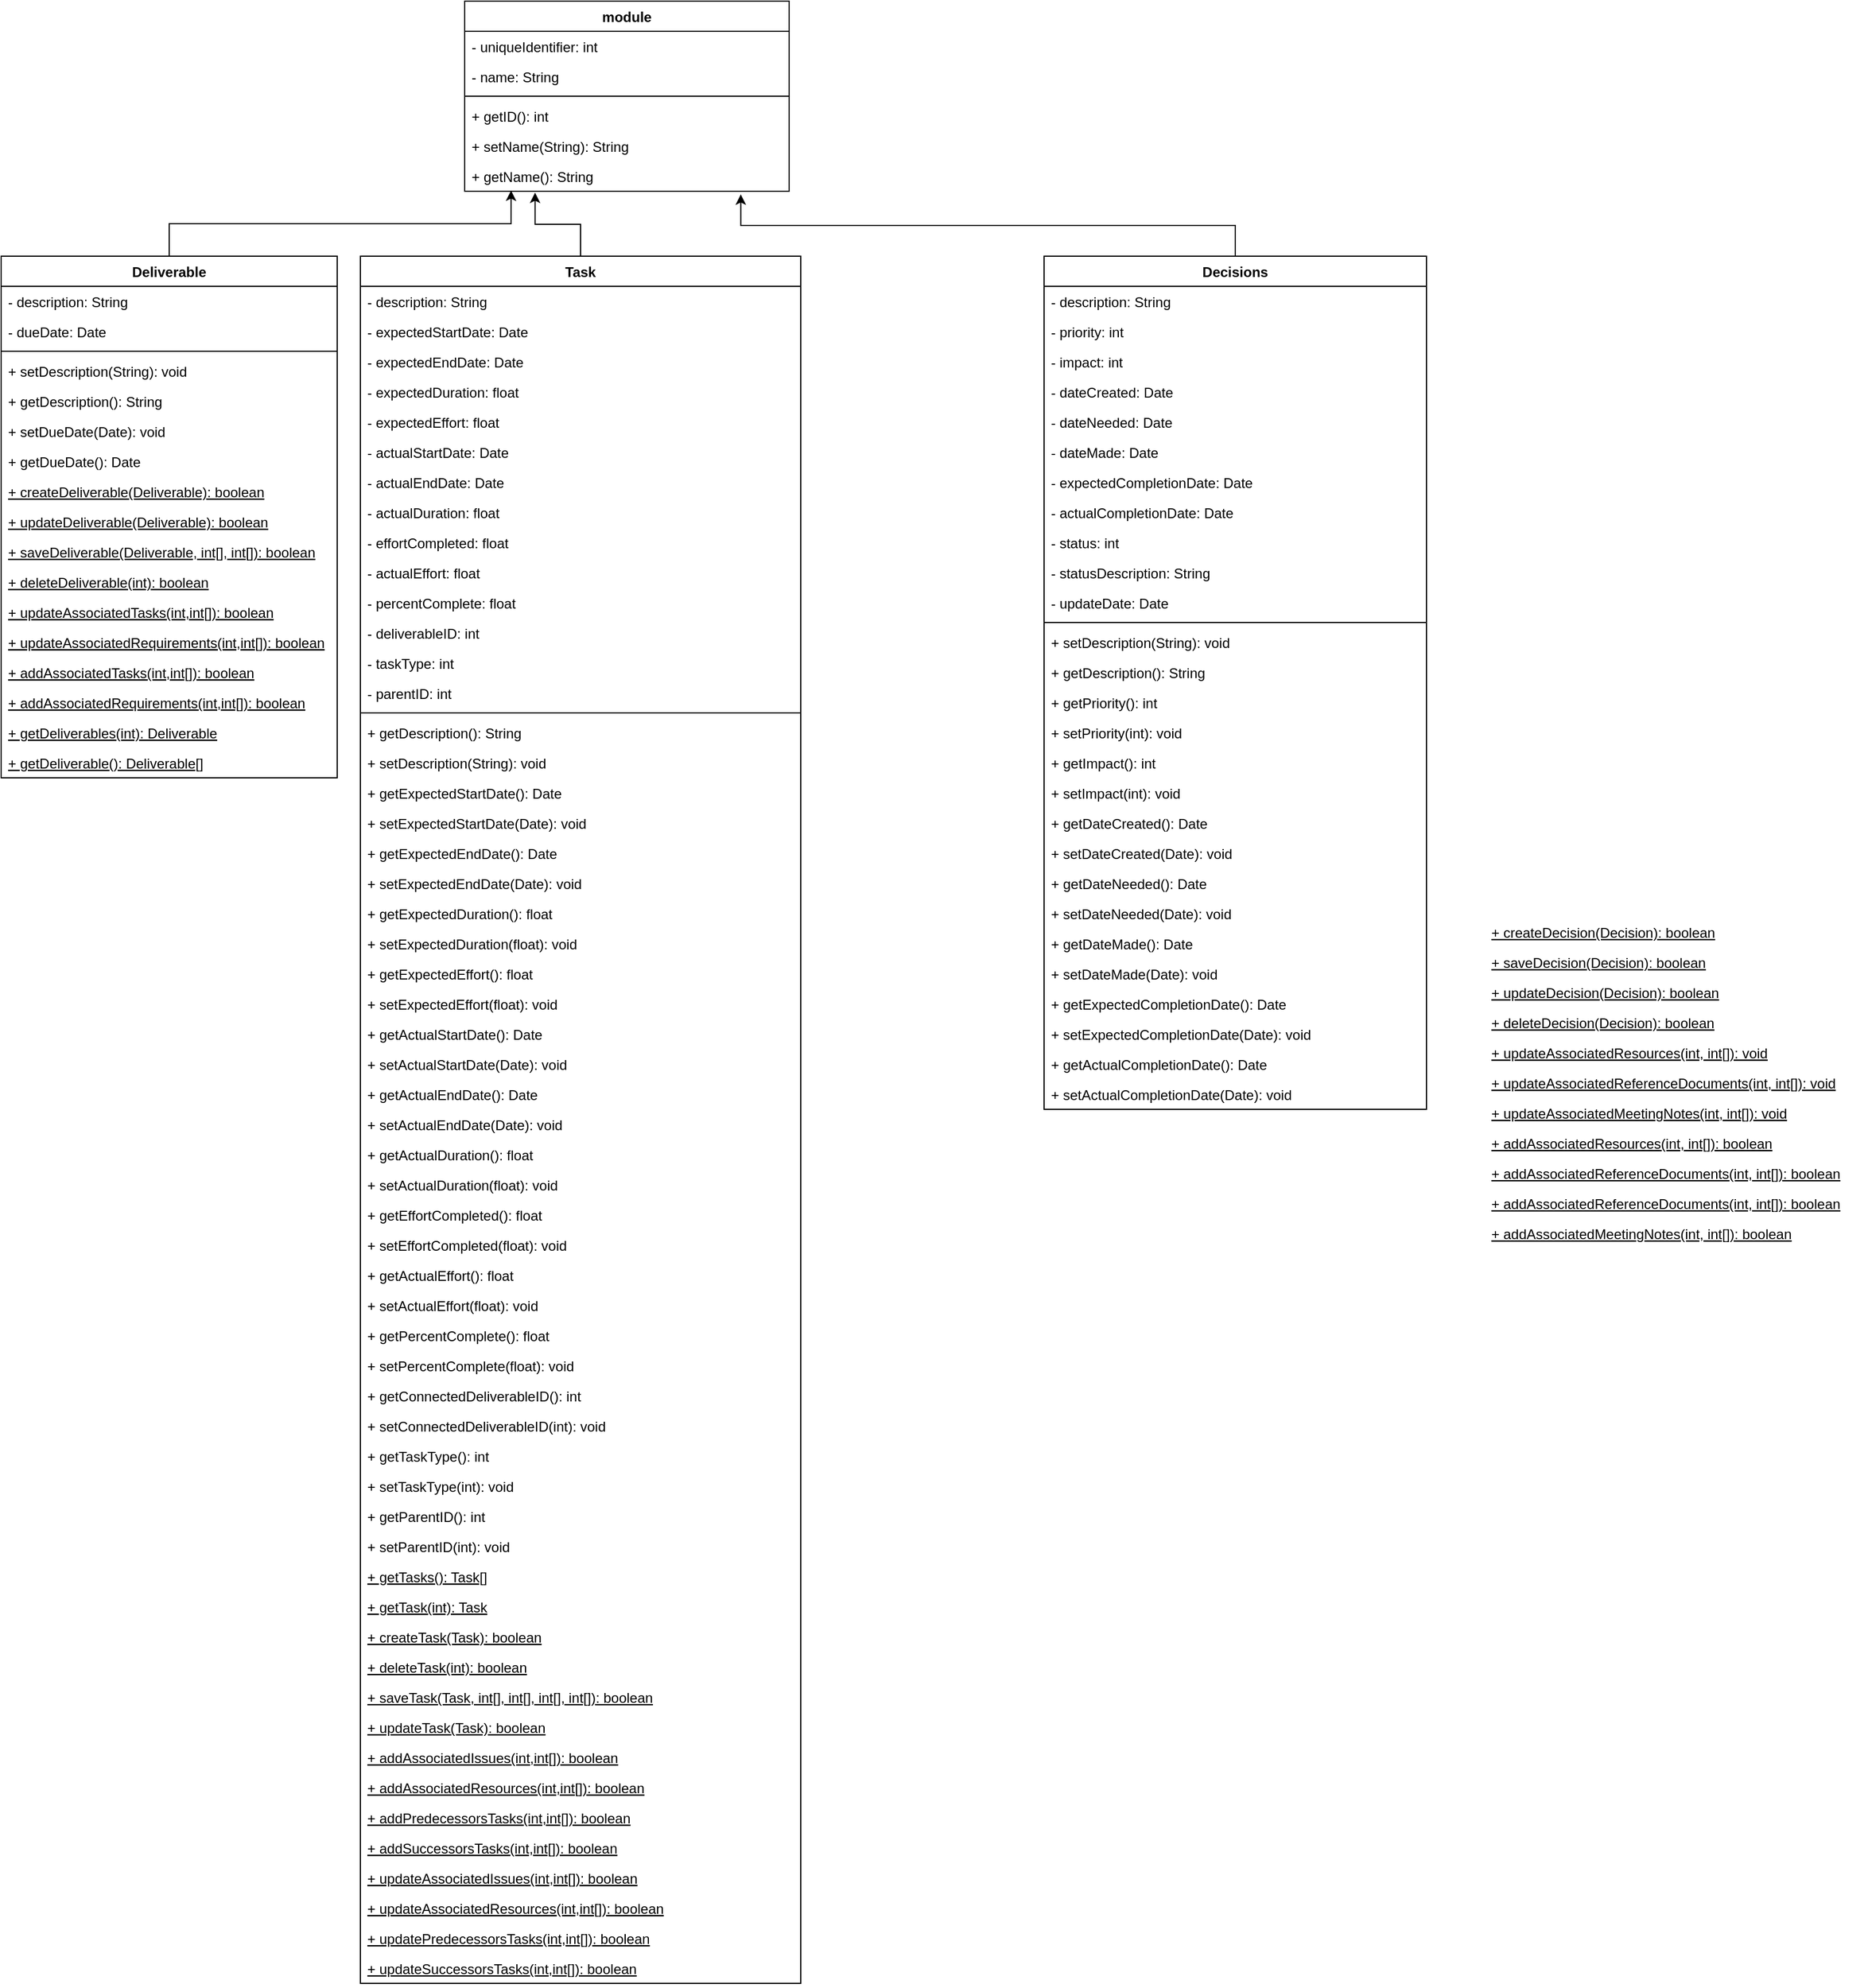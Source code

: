 <mxfile version="13.0.5" type="github">
  <diagram id="h3Ek2yhjag-Ijy3UuA3x" name="Page-1">
    <mxGraphModel dx="1185" dy="635" grid="1" gridSize="10" guides="1" tooltips="1" connect="1" arrows="1" fold="1" page="1" pageScale="1" pageWidth="10000" pageHeight="10000" math="0" shadow="0">
      <root>
        <mxCell id="0" />
        <mxCell id="1" parent="0" />
        <mxCell id="AJkytsJuZ1-eA44GaWmQ-24" value="module" style="swimlane;fontStyle=1;align=center;verticalAlign=top;childLayout=stackLayout;horizontal=1;startSize=26;horizontalStack=0;resizeParent=1;resizeParentMax=0;resizeLast=0;collapsible=1;marginBottom=0;" parent="1" vertex="1">
          <mxGeometry x="490" y="40" width="280" height="164" as="geometry" />
        </mxCell>
        <mxCell id="AJkytsJuZ1-eA44GaWmQ-25" value="- uniqueIdentifier: int" style="text;strokeColor=none;fillColor=none;align=left;verticalAlign=top;spacingLeft=4;spacingRight=4;overflow=hidden;rotatable=0;points=[[0,0.5],[1,0.5]];portConstraint=eastwest;" parent="AJkytsJuZ1-eA44GaWmQ-24" vertex="1">
          <mxGeometry y="26" width="280" height="26" as="geometry" />
        </mxCell>
        <mxCell id="AJkytsJuZ1-eA44GaWmQ-26" value="- name: String" style="text;strokeColor=none;fillColor=none;align=left;verticalAlign=top;spacingLeft=4;spacingRight=4;overflow=hidden;rotatable=0;points=[[0,0.5],[1,0.5]];portConstraint=eastwest;" parent="AJkytsJuZ1-eA44GaWmQ-24" vertex="1">
          <mxGeometry y="52" width="280" height="26" as="geometry" />
        </mxCell>
        <mxCell id="AJkytsJuZ1-eA44GaWmQ-29" value="" style="line;strokeWidth=1;fillColor=none;align=left;verticalAlign=middle;spacingTop=-1;spacingLeft=3;spacingRight=3;rotatable=0;labelPosition=right;points=[];portConstraint=eastwest;" parent="AJkytsJuZ1-eA44GaWmQ-24" vertex="1">
          <mxGeometry y="78" width="280" height="8" as="geometry" />
        </mxCell>
        <mxCell id="AJkytsJuZ1-eA44GaWmQ-30" value="+ getID(): int" style="text;strokeColor=none;fillColor=none;align=left;verticalAlign=top;spacingLeft=4;spacingRight=4;overflow=hidden;rotatable=0;points=[[0,0.5],[1,0.5]];portConstraint=eastwest;" parent="AJkytsJuZ1-eA44GaWmQ-24" vertex="1">
          <mxGeometry y="86" width="280" height="26" as="geometry" />
        </mxCell>
        <mxCell id="AJkytsJuZ1-eA44GaWmQ-31" value="+ setName(String): String" style="text;strokeColor=none;fillColor=none;align=left;verticalAlign=top;spacingLeft=4;spacingRight=4;overflow=hidden;rotatable=0;points=[[0,0.5],[1,0.5]];portConstraint=eastwest;" parent="AJkytsJuZ1-eA44GaWmQ-24" vertex="1">
          <mxGeometry y="112" width="280" height="26" as="geometry" />
        </mxCell>
        <mxCell id="AJkytsJuZ1-eA44GaWmQ-32" value="+ getName(): String" style="text;strokeColor=none;fillColor=none;align=left;verticalAlign=top;spacingLeft=4;spacingRight=4;overflow=hidden;rotatable=0;points=[[0,0.5],[1,0.5]];portConstraint=eastwest;" parent="AJkytsJuZ1-eA44GaWmQ-24" vertex="1">
          <mxGeometry y="138" width="280" height="26" as="geometry" />
        </mxCell>
        <mxCell id="AJkytsJuZ1-eA44GaWmQ-47" style="edgeStyle=orthogonalEdgeStyle;rounded=0;orthogonalLoop=1;jettySize=auto;html=1;entryX=0.143;entryY=0.974;entryDx=0;entryDy=0;entryPerimeter=0;" parent="1" source="rIIZ6E1I2lcJWbTjNb9e-1" target="AJkytsJuZ1-eA44GaWmQ-32" edge="1">
          <mxGeometry relative="1" as="geometry" />
        </mxCell>
        <mxCell id="AJkytsJuZ1-eA44GaWmQ-132" style="rounded=0;orthogonalLoop=1;jettySize=auto;html=1;entryX=0.217;entryY=1.045;entryDx=0;entryDy=0;entryPerimeter=0;edgeStyle=elbowEdgeStyle;elbow=vertical;" parent="1" source="AJkytsJuZ1-eA44GaWmQ-66" target="AJkytsJuZ1-eA44GaWmQ-32" edge="1">
          <mxGeometry relative="1" as="geometry" />
        </mxCell>
        <mxCell id="rIIZ6E1I2lcJWbTjNb9e-1" value="Deliverable" style="swimlane;fontStyle=1;align=center;verticalAlign=top;childLayout=stackLayout;horizontal=1;startSize=26;horizontalStack=0;resizeParent=1;resizeParentMax=0;resizeLast=0;collapsible=1;marginBottom=0;" parent="1" vertex="1">
          <mxGeometry x="90" y="260" width="290" height="450" as="geometry" />
        </mxCell>
        <mxCell id="rIIZ6E1I2lcJWbTjNb9e-6" value="- description: String" style="text;strokeColor=none;fillColor=none;align=left;verticalAlign=top;spacingLeft=4;spacingRight=4;overflow=hidden;rotatable=0;points=[[0,0.5],[1,0.5]];portConstraint=eastwest;" parent="rIIZ6E1I2lcJWbTjNb9e-1" vertex="1">
          <mxGeometry y="26" width="290" height="26" as="geometry" />
        </mxCell>
        <mxCell id="rIIZ6E1I2lcJWbTjNb9e-7" value="- dueDate: Date" style="text;strokeColor=none;fillColor=none;align=left;verticalAlign=top;spacingLeft=4;spacingRight=4;overflow=hidden;rotatable=0;points=[[0,0.5],[1,0.5]];portConstraint=eastwest;" parent="rIIZ6E1I2lcJWbTjNb9e-1" vertex="1">
          <mxGeometry y="52" width="290" height="26" as="geometry" />
        </mxCell>
        <mxCell id="rIIZ6E1I2lcJWbTjNb9e-3" value="" style="line;strokeWidth=1;fillColor=none;align=left;verticalAlign=middle;spacingTop=-1;spacingLeft=3;spacingRight=3;rotatable=0;labelPosition=right;points=[];portConstraint=eastwest;" parent="rIIZ6E1I2lcJWbTjNb9e-1" vertex="1">
          <mxGeometry y="78" width="290" height="8" as="geometry" />
        </mxCell>
        <mxCell id="rIIZ6E1I2lcJWbTjNb9e-20" value="+ setDescription(String): void" style="text;strokeColor=none;fillColor=none;align=left;verticalAlign=top;spacingLeft=4;spacingRight=4;overflow=hidden;rotatable=0;points=[[0,0.5],[1,0.5]];portConstraint=eastwest;" parent="rIIZ6E1I2lcJWbTjNb9e-1" vertex="1">
          <mxGeometry y="86" width="290" height="26" as="geometry" />
        </mxCell>
        <mxCell id="rIIZ6E1I2lcJWbTjNb9e-13" value="+ getDescription(): String" style="text;strokeColor=none;fillColor=none;align=left;verticalAlign=top;spacingLeft=4;spacingRight=4;overflow=hidden;rotatable=0;points=[[0,0.5],[1,0.5]];portConstraint=eastwest;" parent="rIIZ6E1I2lcJWbTjNb9e-1" vertex="1">
          <mxGeometry y="112" width="290" height="26" as="geometry" />
        </mxCell>
        <mxCell id="rIIZ6E1I2lcJWbTjNb9e-21" value="+ setDueDate(Date): void" style="text;strokeColor=none;fillColor=none;align=left;verticalAlign=top;spacingLeft=4;spacingRight=4;overflow=hidden;rotatable=0;points=[[0,0.5],[1,0.5]];portConstraint=eastwest;" parent="rIIZ6E1I2lcJWbTjNb9e-1" vertex="1">
          <mxGeometry y="138" width="290" height="26" as="geometry" />
        </mxCell>
        <mxCell id="rIIZ6E1I2lcJWbTjNb9e-14" value="+ getDueDate(): Date" style="text;strokeColor=none;fillColor=none;align=left;verticalAlign=top;spacingLeft=4;spacingRight=4;overflow=hidden;rotatable=0;points=[[0,0.5],[1,0.5]];portConstraint=eastwest;" parent="rIIZ6E1I2lcJWbTjNb9e-1" vertex="1">
          <mxGeometry y="164" width="290" height="26" as="geometry" />
        </mxCell>
        <mxCell id="rIIZ6E1I2lcJWbTjNb9e-15" value="+ createDeliverable(Deliverable): boolean" style="text;strokeColor=none;fillColor=none;align=left;verticalAlign=top;spacingLeft=4;spacingRight=4;overflow=hidden;rotatable=0;points=[[0,0.5],[1,0.5]];portConstraint=eastwest;fontStyle=4" parent="rIIZ6E1I2lcJWbTjNb9e-1" vertex="1">
          <mxGeometry y="190" width="290" height="26" as="geometry" />
        </mxCell>
        <mxCell id="rIIZ6E1I2lcJWbTjNb9e-17" value="+ updateDeliverable(Deliverable): boolean" style="text;strokeColor=none;fillColor=none;align=left;verticalAlign=top;spacingLeft=4;spacingRight=4;overflow=hidden;rotatable=0;points=[[0,0.5],[1,0.5]];portConstraint=eastwest;fontStyle=4" parent="rIIZ6E1I2lcJWbTjNb9e-1" vertex="1">
          <mxGeometry y="216" width="290" height="26" as="geometry" />
        </mxCell>
        <mxCell id="rIIZ6E1I2lcJWbTjNb9e-22" value="+ saveDeliverable(Deliverable, int[], int[]): boolean" style="text;strokeColor=none;fillColor=none;align=left;verticalAlign=top;spacingLeft=4;spacingRight=4;overflow=hidden;rotatable=0;points=[[0,0.5],[1,0.5]];portConstraint=eastwest;fontStyle=4" parent="rIIZ6E1I2lcJWbTjNb9e-1" vertex="1">
          <mxGeometry y="242" width="290" height="26" as="geometry" />
        </mxCell>
        <mxCell id="rIIZ6E1I2lcJWbTjNb9e-24" value="+ deleteDeliverable(int): boolean" style="text;strokeColor=none;fillColor=none;align=left;verticalAlign=top;spacingLeft=4;spacingRight=4;overflow=hidden;rotatable=0;points=[[0,0.5],[1,0.5]];portConstraint=eastwest;fontStyle=4" parent="rIIZ6E1I2lcJWbTjNb9e-1" vertex="1">
          <mxGeometry y="268" width="290" height="26" as="geometry" />
        </mxCell>
        <mxCell id="AJkytsJuZ1-eA44GaWmQ-18" value="+ updateAssociatedTasks(int,int[]): boolean" style="text;strokeColor=none;fillColor=none;align=left;verticalAlign=top;spacingLeft=4;spacingRight=4;overflow=hidden;rotatable=0;points=[[0,0.5],[1,0.5]];portConstraint=eastwest;fontStyle=4" parent="rIIZ6E1I2lcJWbTjNb9e-1" vertex="1">
          <mxGeometry y="294" width="290" height="26" as="geometry" />
        </mxCell>
        <mxCell id="AJkytsJuZ1-eA44GaWmQ-19" value="+ updateAssociatedRequirements(int,int[]): boolean" style="text;strokeColor=none;fillColor=none;align=left;verticalAlign=top;spacingLeft=4;spacingRight=4;overflow=hidden;rotatable=0;points=[[0,0.5],[1,0.5]];portConstraint=eastwest;fontStyle=4" parent="rIIZ6E1I2lcJWbTjNb9e-1" vertex="1">
          <mxGeometry y="320" width="290" height="26" as="geometry" />
        </mxCell>
        <mxCell id="AJkytsJuZ1-eA44GaWmQ-20" value="+ addAssociatedTasks(int,int[]): boolean" style="text;strokeColor=none;fillColor=none;align=left;verticalAlign=top;spacingLeft=4;spacingRight=4;overflow=hidden;rotatable=0;points=[[0,0.5],[1,0.5]];portConstraint=eastwest;fontStyle=4" parent="rIIZ6E1I2lcJWbTjNb9e-1" vertex="1">
          <mxGeometry y="346" width="290" height="26" as="geometry" />
        </mxCell>
        <mxCell id="AJkytsJuZ1-eA44GaWmQ-21" value="+ addAssociatedRequirements(int,int[]): boolean" style="text;strokeColor=none;fillColor=none;align=left;verticalAlign=top;spacingLeft=4;spacingRight=4;overflow=hidden;rotatable=0;points=[[0,0.5],[1,0.5]];portConstraint=eastwest;fontStyle=4" parent="rIIZ6E1I2lcJWbTjNb9e-1" vertex="1">
          <mxGeometry y="372" width="290" height="26" as="geometry" />
        </mxCell>
        <mxCell id="AJkytsJuZ1-eA44GaWmQ-22" value="+ getDeliverables(int): Deliverable" style="text;strokeColor=none;fillColor=none;align=left;verticalAlign=top;spacingLeft=4;spacingRight=4;overflow=hidden;rotatable=0;points=[[0,0.5],[1,0.5]];portConstraint=eastwest;fontStyle=4" parent="rIIZ6E1I2lcJWbTjNb9e-1" vertex="1">
          <mxGeometry y="398" width="290" height="26" as="geometry" />
        </mxCell>
        <mxCell id="AJkytsJuZ1-eA44GaWmQ-23" value="+ getDeliverable(): Deliverable[]" style="text;strokeColor=none;fillColor=none;align=left;verticalAlign=top;spacingLeft=4;spacingRight=4;overflow=hidden;rotatable=0;points=[[0,0.5],[1,0.5]];portConstraint=eastwest;fontStyle=4" parent="rIIZ6E1I2lcJWbTjNb9e-1" vertex="1">
          <mxGeometry y="424" width="290" height="26" as="geometry" />
        </mxCell>
        <mxCell id="oW8NMeTdjoWrqpmzOP1x-64" style="edgeStyle=elbowEdgeStyle;rounded=0;orthogonalLoop=1;jettySize=auto;elbow=vertical;html=1;entryX=0.851;entryY=1.103;entryDx=0;entryDy=0;entryPerimeter=0;" edge="1" parent="1" source="oW8NMeTdjoWrqpmzOP1x-33" target="AJkytsJuZ1-eA44GaWmQ-32">
          <mxGeometry relative="1" as="geometry" />
        </mxCell>
        <mxCell id="oW8NMeTdjoWrqpmzOP1x-33" value="Decisions" style="swimlane;fontStyle=1;align=center;verticalAlign=top;childLayout=stackLayout;horizontal=1;startSize=26;horizontalStack=0;resizeParent=1;resizeParentMax=0;resizeLast=0;collapsible=1;marginBottom=0;" vertex="1" parent="1">
          <mxGeometry x="990" y="260" width="330" height="736" as="geometry">
            <mxRectangle x="990" y="260" width="90" height="26" as="alternateBounds" />
          </mxGeometry>
        </mxCell>
        <mxCell id="oW8NMeTdjoWrqpmzOP1x-34" value="- description: String" style="text;strokeColor=none;fillColor=none;align=left;verticalAlign=top;spacingLeft=4;spacingRight=4;overflow=hidden;rotatable=0;points=[[0,0.5],[1,0.5]];portConstraint=eastwest;" vertex="1" parent="oW8NMeTdjoWrqpmzOP1x-33">
          <mxGeometry y="26" width="330" height="26" as="geometry" />
        </mxCell>
        <mxCell id="oW8NMeTdjoWrqpmzOP1x-35" value="- priority: int " style="text;strokeColor=none;fillColor=none;align=left;verticalAlign=top;spacingLeft=4;spacingRight=4;overflow=hidden;rotatable=0;points=[[0,0.5],[1,0.5]];portConstraint=eastwest;" vertex="1" parent="oW8NMeTdjoWrqpmzOP1x-33">
          <mxGeometry y="52" width="330" height="26" as="geometry" />
        </mxCell>
        <mxCell id="oW8NMeTdjoWrqpmzOP1x-36" value="- impact: int" style="text;strokeColor=none;fillColor=none;align=left;verticalAlign=top;spacingLeft=4;spacingRight=4;overflow=hidden;rotatable=0;points=[[0,0.5],[1,0.5]];portConstraint=eastwest;" vertex="1" parent="oW8NMeTdjoWrqpmzOP1x-33">
          <mxGeometry y="78" width="330" height="26" as="geometry" />
        </mxCell>
        <mxCell id="oW8NMeTdjoWrqpmzOP1x-37" value="- dateCreated: Date" style="text;strokeColor=none;fillColor=none;align=left;verticalAlign=top;spacingLeft=4;spacingRight=4;overflow=hidden;rotatable=0;points=[[0,0.5],[1,0.5]];portConstraint=eastwest;" vertex="1" parent="oW8NMeTdjoWrqpmzOP1x-33">
          <mxGeometry y="104" width="330" height="26" as="geometry" />
        </mxCell>
        <mxCell id="oW8NMeTdjoWrqpmzOP1x-38" value="- dateNeeded: Date" style="text;strokeColor=none;fillColor=none;align=left;verticalAlign=top;spacingLeft=4;spacingRight=4;overflow=hidden;rotatable=0;points=[[0,0.5],[1,0.5]];portConstraint=eastwest;" vertex="1" parent="oW8NMeTdjoWrqpmzOP1x-33">
          <mxGeometry y="130" width="330" height="26" as="geometry" />
        </mxCell>
        <mxCell id="oW8NMeTdjoWrqpmzOP1x-39" value="- dateMade: Date" style="text;strokeColor=none;fillColor=none;align=left;verticalAlign=top;spacingLeft=4;spacingRight=4;overflow=hidden;rotatable=0;points=[[0,0.5],[1,0.5]];portConstraint=eastwest;" vertex="1" parent="oW8NMeTdjoWrqpmzOP1x-33">
          <mxGeometry y="156" width="330" height="26" as="geometry" />
        </mxCell>
        <mxCell id="oW8NMeTdjoWrqpmzOP1x-40" value="- expectedCompletionDate: Date&#xa;" style="text;strokeColor=none;fillColor=none;align=left;verticalAlign=top;spacingLeft=4;spacingRight=4;overflow=hidden;rotatable=0;points=[[0,0.5],[1,0.5]];portConstraint=eastwest;" vertex="1" parent="oW8NMeTdjoWrqpmzOP1x-33">
          <mxGeometry y="182" width="330" height="26" as="geometry" />
        </mxCell>
        <mxCell id="oW8NMeTdjoWrqpmzOP1x-41" value="- actualCompletionDate: Date" style="text;strokeColor=none;fillColor=none;align=left;verticalAlign=top;spacingLeft=4;spacingRight=4;overflow=hidden;rotatable=0;points=[[0,0.5],[1,0.5]];portConstraint=eastwest;" vertex="1" parent="oW8NMeTdjoWrqpmzOP1x-33">
          <mxGeometry y="208" width="330" height="26" as="geometry" />
        </mxCell>
        <mxCell id="oW8NMeTdjoWrqpmzOP1x-43" value="- status: int" style="text;strokeColor=none;fillColor=none;align=left;verticalAlign=top;spacingLeft=4;spacingRight=4;overflow=hidden;rotatable=0;points=[[0,0.5],[1,0.5]];portConstraint=eastwest;" vertex="1" parent="oW8NMeTdjoWrqpmzOP1x-33">
          <mxGeometry y="234" width="330" height="26" as="geometry" />
        </mxCell>
        <mxCell id="oW8NMeTdjoWrqpmzOP1x-44" value="- statusDescription: String" style="text;strokeColor=none;fillColor=none;align=left;verticalAlign=top;spacingLeft=4;spacingRight=4;overflow=hidden;rotatable=0;points=[[0,0.5],[1,0.5]];portConstraint=eastwest;" vertex="1" parent="oW8NMeTdjoWrqpmzOP1x-33">
          <mxGeometry y="260" width="330" height="26" as="geometry" />
        </mxCell>
        <mxCell id="oW8NMeTdjoWrqpmzOP1x-45" value="- updateDate: Date" style="text;strokeColor=none;fillColor=none;align=left;verticalAlign=top;spacingLeft=4;spacingRight=4;overflow=hidden;rotatable=0;points=[[0,0.5],[1,0.5]];portConstraint=eastwest;" vertex="1" parent="oW8NMeTdjoWrqpmzOP1x-33">
          <mxGeometry y="286" width="330" height="26" as="geometry" />
        </mxCell>
        <mxCell id="oW8NMeTdjoWrqpmzOP1x-46" value="" style="line;strokeWidth=1;fillColor=none;align=left;verticalAlign=middle;spacingTop=-1;spacingLeft=3;spacingRight=3;rotatable=0;labelPosition=right;points=[];portConstraint=eastwest;" vertex="1" parent="oW8NMeTdjoWrqpmzOP1x-33">
          <mxGeometry y="312" width="330" height="8" as="geometry" />
        </mxCell>
        <mxCell id="oW8NMeTdjoWrqpmzOP1x-49" value="+ setDescription(String): void" style="text;strokeColor=none;fillColor=none;align=left;verticalAlign=top;spacingLeft=4;spacingRight=4;overflow=hidden;rotatable=0;points=[[0,0.5],[1,0.5]];portConstraint=eastwest;" vertex="1" parent="oW8NMeTdjoWrqpmzOP1x-33">
          <mxGeometry y="320" width="330" height="26" as="geometry" />
        </mxCell>
        <mxCell id="oW8NMeTdjoWrqpmzOP1x-50" value="+ getDescription(): String" style="text;strokeColor=none;fillColor=none;align=left;verticalAlign=top;spacingLeft=4;spacingRight=4;overflow=hidden;rotatable=0;points=[[0,0.5],[1,0.5]];portConstraint=eastwest;" vertex="1" parent="oW8NMeTdjoWrqpmzOP1x-33">
          <mxGeometry y="346" width="330" height="26" as="geometry" />
        </mxCell>
        <mxCell id="oW8NMeTdjoWrqpmzOP1x-88" value="+ getPriority(): int " style="text;strokeColor=none;fillColor=none;align=left;verticalAlign=top;spacingLeft=4;spacingRight=4;overflow=hidden;rotatable=0;points=[[0,0.5],[1,0.5]];portConstraint=eastwest;" vertex="1" parent="oW8NMeTdjoWrqpmzOP1x-33">
          <mxGeometry y="372" width="330" height="26" as="geometry" />
        </mxCell>
        <mxCell id="oW8NMeTdjoWrqpmzOP1x-89" value="+ setPriority(int): void" style="text;strokeColor=none;fillColor=none;align=left;verticalAlign=top;spacingLeft=4;spacingRight=4;overflow=hidden;rotatable=0;points=[[0,0.5],[1,0.5]];portConstraint=eastwest;" vertex="1" parent="oW8NMeTdjoWrqpmzOP1x-33">
          <mxGeometry y="398" width="330" height="26" as="geometry" />
        </mxCell>
        <mxCell id="oW8NMeTdjoWrqpmzOP1x-90" value="+ getImpact(): int" style="text;strokeColor=none;fillColor=none;align=left;verticalAlign=top;spacingLeft=4;spacingRight=4;overflow=hidden;rotatable=0;points=[[0,0.5],[1,0.5]];portConstraint=eastwest;" vertex="1" parent="oW8NMeTdjoWrqpmzOP1x-33">
          <mxGeometry y="424" width="330" height="26" as="geometry" />
        </mxCell>
        <mxCell id="oW8NMeTdjoWrqpmzOP1x-91" value="+ setImpact(int): void" style="text;strokeColor=none;fillColor=none;align=left;verticalAlign=top;spacingLeft=4;spacingRight=4;overflow=hidden;rotatable=0;points=[[0,0.5],[1,0.5]];portConstraint=eastwest;" vertex="1" parent="oW8NMeTdjoWrqpmzOP1x-33">
          <mxGeometry y="450" width="330" height="26" as="geometry" />
        </mxCell>
        <mxCell id="oW8NMeTdjoWrqpmzOP1x-92" value="+ getDateCreated(): Date" style="text;strokeColor=none;fillColor=none;align=left;verticalAlign=top;spacingLeft=4;spacingRight=4;overflow=hidden;rotatable=0;points=[[0,0.5],[1,0.5]];portConstraint=eastwest;" vertex="1" parent="oW8NMeTdjoWrqpmzOP1x-33">
          <mxGeometry y="476" width="330" height="26" as="geometry" />
        </mxCell>
        <mxCell id="oW8NMeTdjoWrqpmzOP1x-93" value="+ setDateCreated(Date): void" style="text;strokeColor=none;fillColor=none;align=left;verticalAlign=top;spacingLeft=4;spacingRight=4;overflow=hidden;rotatable=0;points=[[0,0.5],[1,0.5]];portConstraint=eastwest;" vertex="1" parent="oW8NMeTdjoWrqpmzOP1x-33">
          <mxGeometry y="502" width="330" height="26" as="geometry" />
        </mxCell>
        <mxCell id="oW8NMeTdjoWrqpmzOP1x-94" value="+ getDateNeeded(): Date" style="text;strokeColor=none;fillColor=none;align=left;verticalAlign=top;spacingLeft=4;spacingRight=4;overflow=hidden;rotatable=0;points=[[0,0.5],[1,0.5]];portConstraint=eastwest;" vertex="1" parent="oW8NMeTdjoWrqpmzOP1x-33">
          <mxGeometry y="528" width="330" height="26" as="geometry" />
        </mxCell>
        <mxCell id="oW8NMeTdjoWrqpmzOP1x-95" value="+ setDateNeeded(Date): void" style="text;strokeColor=none;fillColor=none;align=left;verticalAlign=top;spacingLeft=4;spacingRight=4;overflow=hidden;rotatable=0;points=[[0,0.5],[1,0.5]];portConstraint=eastwest;" vertex="1" parent="oW8NMeTdjoWrqpmzOP1x-33">
          <mxGeometry y="554" width="330" height="26" as="geometry" />
        </mxCell>
        <mxCell id="oW8NMeTdjoWrqpmzOP1x-96" value="+ getDateMade(): Date" style="text;strokeColor=none;fillColor=none;align=left;verticalAlign=top;spacingLeft=4;spacingRight=4;overflow=hidden;rotatable=0;points=[[0,0.5],[1,0.5]];portConstraint=eastwest;" vertex="1" parent="oW8NMeTdjoWrqpmzOP1x-33">
          <mxGeometry y="580" width="330" height="26" as="geometry" />
        </mxCell>
        <mxCell id="oW8NMeTdjoWrqpmzOP1x-97" value="+ setDateMade(Date): void" style="text;strokeColor=none;fillColor=none;align=left;verticalAlign=top;spacingLeft=4;spacingRight=4;overflow=hidden;rotatable=0;points=[[0,0.5],[1,0.5]];portConstraint=eastwest;" vertex="1" parent="oW8NMeTdjoWrqpmzOP1x-33">
          <mxGeometry y="606" width="330" height="26" as="geometry" />
        </mxCell>
        <mxCell id="oW8NMeTdjoWrqpmzOP1x-110" value="+ getExpectedCompletionDate(): Date&#xa;" style="text;strokeColor=none;fillColor=none;align=left;verticalAlign=top;spacingLeft=4;spacingRight=4;overflow=hidden;rotatable=0;points=[[0,0.5],[1,0.5]];portConstraint=eastwest;" vertex="1" parent="oW8NMeTdjoWrqpmzOP1x-33">
          <mxGeometry y="632" width="330" height="26" as="geometry" />
        </mxCell>
        <mxCell id="oW8NMeTdjoWrqpmzOP1x-111" value="+ setExpectedCompletionDate(Date): void&#xa;" style="text;strokeColor=none;fillColor=none;align=left;verticalAlign=top;spacingLeft=4;spacingRight=4;overflow=hidden;rotatable=0;points=[[0,0.5],[1,0.5]];portConstraint=eastwest;" vertex="1" parent="oW8NMeTdjoWrqpmzOP1x-33">
          <mxGeometry y="658" width="330" height="26" as="geometry" />
        </mxCell>
        <mxCell id="oW8NMeTdjoWrqpmzOP1x-112" value="+ getActualCompletionDate(): Date" style="text;strokeColor=none;fillColor=none;align=left;verticalAlign=top;spacingLeft=4;spacingRight=4;overflow=hidden;rotatable=0;points=[[0,0.5],[1,0.5]];portConstraint=eastwest;" vertex="1" parent="oW8NMeTdjoWrqpmzOP1x-33">
          <mxGeometry y="684" width="330" height="26" as="geometry" />
        </mxCell>
        <mxCell id="oW8NMeTdjoWrqpmzOP1x-113" value="+ setActualCompletionDate(Date): void" style="text;strokeColor=none;fillColor=none;align=left;verticalAlign=top;spacingLeft=4;spacingRight=4;overflow=hidden;rotatable=0;points=[[0,0.5],[1,0.5]];portConstraint=eastwest;" vertex="1" parent="oW8NMeTdjoWrqpmzOP1x-33">
          <mxGeometry y="710" width="330" height="26" as="geometry" />
        </mxCell>
        <mxCell id="AJkytsJuZ1-eA44GaWmQ-66" value="Task" style="swimlane;fontStyle=1;align=center;verticalAlign=top;childLayout=stackLayout;horizontal=1;startSize=26;horizontalStack=0;resizeParent=1;resizeParentMax=0;resizeLast=0;collapsible=1;marginBottom=0;" parent="1" vertex="1">
          <mxGeometry x="400" y="260" width="380" height="1490" as="geometry" />
        </mxCell>
        <mxCell id="AJkytsJuZ1-eA44GaWmQ-67" value="- description: String" style="text;strokeColor=none;fillColor=none;align=left;verticalAlign=top;spacingLeft=4;spacingRight=4;overflow=hidden;rotatable=0;points=[[0,0.5],[1,0.5]];portConstraint=eastwest;" parent="AJkytsJuZ1-eA44GaWmQ-66" vertex="1">
          <mxGeometry y="26" width="380" height="26" as="geometry" />
        </mxCell>
        <mxCell id="AJkytsJuZ1-eA44GaWmQ-84" value="- expectedStartDate: Date" style="text;strokeColor=none;fillColor=none;align=left;verticalAlign=top;spacingLeft=4;spacingRight=4;overflow=hidden;rotatable=0;points=[[0,0.5],[1,0.5]];portConstraint=eastwest;" parent="AJkytsJuZ1-eA44GaWmQ-66" vertex="1">
          <mxGeometry y="52" width="380" height="26" as="geometry" />
        </mxCell>
        <mxCell id="AJkytsJuZ1-eA44GaWmQ-85" value="- expectedEndDate: Date" style="text;strokeColor=none;fillColor=none;align=left;verticalAlign=top;spacingLeft=4;spacingRight=4;overflow=hidden;rotatable=0;points=[[0,0.5],[1,0.5]];portConstraint=eastwest;" parent="AJkytsJuZ1-eA44GaWmQ-66" vertex="1">
          <mxGeometry y="78" width="380" height="26" as="geometry" />
        </mxCell>
        <mxCell id="AJkytsJuZ1-eA44GaWmQ-87" value="- expectedDuration: float" style="text;strokeColor=none;fillColor=none;align=left;verticalAlign=top;spacingLeft=4;spacingRight=4;overflow=hidden;rotatable=0;points=[[0,0.5],[1,0.5]];portConstraint=eastwest;" parent="AJkytsJuZ1-eA44GaWmQ-66" vertex="1">
          <mxGeometry y="104" width="380" height="26" as="geometry" />
        </mxCell>
        <mxCell id="AJkytsJuZ1-eA44GaWmQ-68" value="- expectedEffort: float" style="text;strokeColor=none;fillColor=none;align=left;verticalAlign=top;spacingLeft=4;spacingRight=4;overflow=hidden;rotatable=0;points=[[0,0.5],[1,0.5]];portConstraint=eastwest;" parent="AJkytsJuZ1-eA44GaWmQ-66" vertex="1">
          <mxGeometry y="130" width="380" height="26" as="geometry" />
        </mxCell>
        <mxCell id="AJkytsJuZ1-eA44GaWmQ-122" value="- actualStartDate: Date" style="text;strokeColor=none;fillColor=none;align=left;verticalAlign=top;spacingLeft=4;spacingRight=4;overflow=hidden;rotatable=0;points=[[0,0.5],[1,0.5]];portConstraint=eastwest;" parent="AJkytsJuZ1-eA44GaWmQ-66" vertex="1">
          <mxGeometry y="156" width="380" height="26" as="geometry" />
        </mxCell>
        <mxCell id="AJkytsJuZ1-eA44GaWmQ-124" value="- actualEndDate: Date" style="text;strokeColor=none;fillColor=none;align=left;verticalAlign=top;spacingLeft=4;spacingRight=4;overflow=hidden;rotatable=0;points=[[0,0.5],[1,0.5]];portConstraint=eastwest;" parent="AJkytsJuZ1-eA44GaWmQ-66" vertex="1">
          <mxGeometry y="182" width="380" height="26" as="geometry" />
        </mxCell>
        <mxCell id="AJkytsJuZ1-eA44GaWmQ-125" value="- actualDuration: float" style="text;strokeColor=none;fillColor=none;align=left;verticalAlign=top;spacingLeft=4;spacingRight=4;overflow=hidden;rotatable=0;points=[[0,0.5],[1,0.5]];portConstraint=eastwest;" parent="AJkytsJuZ1-eA44GaWmQ-66" vertex="1">
          <mxGeometry y="208" width="380" height="26" as="geometry" />
        </mxCell>
        <mxCell id="AJkytsJuZ1-eA44GaWmQ-126" value="- effortCompleted: float" style="text;strokeColor=none;fillColor=none;align=left;verticalAlign=top;spacingLeft=4;spacingRight=4;overflow=hidden;rotatable=0;points=[[0,0.5],[1,0.5]];portConstraint=eastwest;" parent="AJkytsJuZ1-eA44GaWmQ-66" vertex="1">
          <mxGeometry y="234" width="380" height="26" as="geometry" />
        </mxCell>
        <mxCell id="AJkytsJuZ1-eA44GaWmQ-127" value="- actualEffort: float" style="text;strokeColor=none;fillColor=none;align=left;verticalAlign=top;spacingLeft=4;spacingRight=4;overflow=hidden;rotatable=0;points=[[0,0.5],[1,0.5]];portConstraint=eastwest;" parent="AJkytsJuZ1-eA44GaWmQ-66" vertex="1">
          <mxGeometry y="260" width="380" height="26" as="geometry" />
        </mxCell>
        <mxCell id="AJkytsJuZ1-eA44GaWmQ-128" value="- percentComplete: float" style="text;strokeColor=none;fillColor=none;align=left;verticalAlign=top;spacingLeft=4;spacingRight=4;overflow=hidden;rotatable=0;points=[[0,0.5],[1,0.5]];portConstraint=eastwest;" parent="AJkytsJuZ1-eA44GaWmQ-66" vertex="1">
          <mxGeometry y="286" width="380" height="26" as="geometry" />
        </mxCell>
        <mxCell id="AJkytsJuZ1-eA44GaWmQ-129" value="- deliverableID: int" style="text;strokeColor=none;fillColor=none;align=left;verticalAlign=top;spacingLeft=4;spacingRight=4;overflow=hidden;rotatable=0;points=[[0,0.5],[1,0.5]];portConstraint=eastwest;" parent="AJkytsJuZ1-eA44GaWmQ-66" vertex="1">
          <mxGeometry y="312" width="380" height="26" as="geometry" />
        </mxCell>
        <mxCell id="AJkytsJuZ1-eA44GaWmQ-130" value="- taskType: int" style="text;strokeColor=none;fillColor=none;align=left;verticalAlign=top;spacingLeft=4;spacingRight=4;overflow=hidden;rotatable=0;points=[[0,0.5],[1,0.5]];portConstraint=eastwest;" parent="AJkytsJuZ1-eA44GaWmQ-66" vertex="1">
          <mxGeometry y="338" width="380" height="26" as="geometry" />
        </mxCell>
        <mxCell id="AJkytsJuZ1-eA44GaWmQ-131" value="- parentID: int" style="text;strokeColor=none;fillColor=none;align=left;verticalAlign=top;spacingLeft=4;spacingRight=4;overflow=hidden;rotatable=0;points=[[0,0.5],[1,0.5]];portConstraint=eastwest;" parent="AJkytsJuZ1-eA44GaWmQ-66" vertex="1">
          <mxGeometry y="364" width="380" height="26" as="geometry" />
        </mxCell>
        <mxCell id="AJkytsJuZ1-eA44GaWmQ-137" value="" style="line;strokeWidth=1;fillColor=none;align=left;verticalAlign=middle;spacingTop=-1;spacingLeft=3;spacingRight=3;rotatable=0;labelPosition=right;points=[];portConstraint=eastwest;" parent="AJkytsJuZ1-eA44GaWmQ-66" vertex="1">
          <mxGeometry y="390" width="380" height="8" as="geometry" />
        </mxCell>
        <mxCell id="AJkytsJuZ1-eA44GaWmQ-134" value="+ getDescription(): String" style="text;strokeColor=none;fillColor=none;align=left;verticalAlign=top;spacingLeft=4;spacingRight=4;overflow=hidden;rotatable=0;points=[[0,0.5],[1,0.5]];portConstraint=eastwest;" parent="AJkytsJuZ1-eA44GaWmQ-66" vertex="1">
          <mxGeometry y="398" width="380" height="26" as="geometry" />
        </mxCell>
        <mxCell id="AJkytsJuZ1-eA44GaWmQ-133" value="+ setDescription(String): void" style="text;strokeColor=none;fillColor=none;align=left;verticalAlign=top;spacingLeft=4;spacingRight=4;overflow=hidden;rotatable=0;points=[[0,0.5],[1,0.5]];portConstraint=eastwest;" parent="AJkytsJuZ1-eA44GaWmQ-66" vertex="1">
          <mxGeometry y="424" width="380" height="26" as="geometry" />
        </mxCell>
        <mxCell id="AJkytsJuZ1-eA44GaWmQ-136" value="+ getExpectedStartDate(): Date" style="text;strokeColor=none;fillColor=none;align=left;verticalAlign=top;spacingLeft=4;spacingRight=4;overflow=hidden;rotatable=0;points=[[0,0.5],[1,0.5]];portConstraint=eastwest;" parent="AJkytsJuZ1-eA44GaWmQ-66" vertex="1">
          <mxGeometry y="450" width="380" height="26" as="geometry" />
        </mxCell>
        <mxCell id="AJkytsJuZ1-eA44GaWmQ-135" value="+ setExpectedStartDate(Date): void" style="text;strokeColor=none;fillColor=none;align=left;verticalAlign=top;spacingLeft=4;spacingRight=4;overflow=hidden;rotatable=0;points=[[0,0.5],[1,0.5]];portConstraint=eastwest;" parent="AJkytsJuZ1-eA44GaWmQ-66" vertex="1">
          <mxGeometry y="476" width="380" height="26" as="geometry" />
        </mxCell>
        <mxCell id="AJkytsJuZ1-eA44GaWmQ-139" value="+ getExpectedEndDate(): Date" style="text;strokeColor=none;fillColor=none;align=left;verticalAlign=top;spacingLeft=4;spacingRight=4;overflow=hidden;rotatable=0;points=[[0,0.5],[1,0.5]];portConstraint=eastwest;" parent="AJkytsJuZ1-eA44GaWmQ-66" vertex="1">
          <mxGeometry y="502" width="380" height="26" as="geometry" />
        </mxCell>
        <mxCell id="AJkytsJuZ1-eA44GaWmQ-140" value="+ setExpectedEndDate(Date): void" style="text;strokeColor=none;fillColor=none;align=left;verticalAlign=top;spacingLeft=4;spacingRight=4;overflow=hidden;rotatable=0;points=[[0,0.5],[1,0.5]];portConstraint=eastwest;" parent="AJkytsJuZ1-eA44GaWmQ-66" vertex="1">
          <mxGeometry y="528" width="380" height="26" as="geometry" />
        </mxCell>
        <mxCell id="AJkytsJuZ1-eA44GaWmQ-141" value="+ getExpectedDuration(): float" style="text;strokeColor=none;fillColor=none;align=left;verticalAlign=top;spacingLeft=4;spacingRight=4;overflow=hidden;rotatable=0;points=[[0,0.5],[1,0.5]];portConstraint=eastwest;" parent="AJkytsJuZ1-eA44GaWmQ-66" vertex="1">
          <mxGeometry y="554" width="380" height="26" as="geometry" />
        </mxCell>
        <mxCell id="AJkytsJuZ1-eA44GaWmQ-142" value="+ setExpectedDuration(float): void" style="text;strokeColor=none;fillColor=none;align=left;verticalAlign=top;spacingLeft=4;spacingRight=4;overflow=hidden;rotatable=0;points=[[0,0.5],[1,0.5]];portConstraint=eastwest;" parent="AJkytsJuZ1-eA44GaWmQ-66" vertex="1">
          <mxGeometry y="580" width="380" height="26" as="geometry" />
        </mxCell>
        <mxCell id="AJkytsJuZ1-eA44GaWmQ-143" value="+ getExpectedEffort(): float" style="text;strokeColor=none;fillColor=none;align=left;verticalAlign=top;spacingLeft=4;spacingRight=4;overflow=hidden;rotatable=0;points=[[0,0.5],[1,0.5]];portConstraint=eastwest;" parent="AJkytsJuZ1-eA44GaWmQ-66" vertex="1">
          <mxGeometry y="606" width="380" height="26" as="geometry" />
        </mxCell>
        <mxCell id="AJkytsJuZ1-eA44GaWmQ-144" value="+ setExpectedEffort(float): void" style="text;strokeColor=none;fillColor=none;align=left;verticalAlign=top;spacingLeft=4;spacingRight=4;overflow=hidden;rotatable=0;points=[[0,0.5],[1,0.5]];portConstraint=eastwest;" parent="AJkytsJuZ1-eA44GaWmQ-66" vertex="1">
          <mxGeometry y="632" width="380" height="26" as="geometry" />
        </mxCell>
        <mxCell id="AJkytsJuZ1-eA44GaWmQ-145" value="+ getActualStartDate(): Date" style="text;strokeColor=none;fillColor=none;align=left;verticalAlign=top;spacingLeft=4;spacingRight=4;overflow=hidden;rotatable=0;points=[[0,0.5],[1,0.5]];portConstraint=eastwest;" parent="AJkytsJuZ1-eA44GaWmQ-66" vertex="1">
          <mxGeometry y="658" width="380" height="26" as="geometry" />
        </mxCell>
        <mxCell id="AJkytsJuZ1-eA44GaWmQ-146" value="+ setActualStartDate(Date): void" style="text;strokeColor=none;fillColor=none;align=left;verticalAlign=top;spacingLeft=4;spacingRight=4;overflow=hidden;rotatable=0;points=[[0,0.5],[1,0.5]];portConstraint=eastwest;" parent="AJkytsJuZ1-eA44GaWmQ-66" vertex="1">
          <mxGeometry y="684" width="380" height="26" as="geometry" />
        </mxCell>
        <mxCell id="AJkytsJuZ1-eA44GaWmQ-147" value="+ getActualEndDate(): Date" style="text;strokeColor=none;fillColor=none;align=left;verticalAlign=top;spacingLeft=4;spacingRight=4;overflow=hidden;rotatable=0;points=[[0,0.5],[1,0.5]];portConstraint=eastwest;" parent="AJkytsJuZ1-eA44GaWmQ-66" vertex="1">
          <mxGeometry y="710" width="380" height="26" as="geometry" />
        </mxCell>
        <mxCell id="AJkytsJuZ1-eA44GaWmQ-148" value="+ setActualEndDate(Date): void" style="text;strokeColor=none;fillColor=none;align=left;verticalAlign=top;spacingLeft=4;spacingRight=4;overflow=hidden;rotatable=0;points=[[0,0.5],[1,0.5]];portConstraint=eastwest;" parent="AJkytsJuZ1-eA44GaWmQ-66" vertex="1">
          <mxGeometry y="736" width="380" height="26" as="geometry" />
        </mxCell>
        <mxCell id="AJkytsJuZ1-eA44GaWmQ-150" value="+ getActualDuration(): float" style="text;strokeColor=none;fillColor=none;align=left;verticalAlign=top;spacingLeft=4;spacingRight=4;overflow=hidden;rotatable=0;points=[[0,0.5],[1,0.5]];portConstraint=eastwest;" parent="AJkytsJuZ1-eA44GaWmQ-66" vertex="1">
          <mxGeometry y="762" width="380" height="26" as="geometry" />
        </mxCell>
        <mxCell id="AJkytsJuZ1-eA44GaWmQ-151" value="+ setActualDuration(float): void" style="text;strokeColor=none;fillColor=none;align=left;verticalAlign=top;spacingLeft=4;spacingRight=4;overflow=hidden;rotatable=0;points=[[0,0.5],[1,0.5]];portConstraint=eastwest;" parent="AJkytsJuZ1-eA44GaWmQ-66" vertex="1">
          <mxGeometry y="788" width="380" height="26" as="geometry" />
        </mxCell>
        <mxCell id="AJkytsJuZ1-eA44GaWmQ-152" value="+ getEffortCompleted(): float" style="text;strokeColor=none;fillColor=none;align=left;verticalAlign=top;spacingLeft=4;spacingRight=4;overflow=hidden;rotatable=0;points=[[0,0.5],[1,0.5]];portConstraint=eastwest;" parent="AJkytsJuZ1-eA44GaWmQ-66" vertex="1">
          <mxGeometry y="814" width="380" height="26" as="geometry" />
        </mxCell>
        <mxCell id="AJkytsJuZ1-eA44GaWmQ-153" value="+ setEffortCompleted(float): void" style="text;strokeColor=none;fillColor=none;align=left;verticalAlign=top;spacingLeft=4;spacingRight=4;overflow=hidden;rotatable=0;points=[[0,0.5],[1,0.5]];portConstraint=eastwest;" parent="AJkytsJuZ1-eA44GaWmQ-66" vertex="1">
          <mxGeometry y="840" width="380" height="26" as="geometry" />
        </mxCell>
        <mxCell id="AJkytsJuZ1-eA44GaWmQ-155" value="+ getActualEffort(): float" style="text;strokeColor=none;fillColor=none;align=left;verticalAlign=top;spacingLeft=4;spacingRight=4;overflow=hidden;rotatable=0;points=[[0,0.5],[1,0.5]];portConstraint=eastwest;" parent="AJkytsJuZ1-eA44GaWmQ-66" vertex="1">
          <mxGeometry y="866" width="380" height="26" as="geometry" />
        </mxCell>
        <mxCell id="AJkytsJuZ1-eA44GaWmQ-156" value="+ setActualEffort(float): void" style="text;strokeColor=none;fillColor=none;align=left;verticalAlign=top;spacingLeft=4;spacingRight=4;overflow=hidden;rotatable=0;points=[[0,0.5],[1,0.5]];portConstraint=eastwest;" parent="AJkytsJuZ1-eA44GaWmQ-66" vertex="1">
          <mxGeometry y="892" width="380" height="26" as="geometry" />
        </mxCell>
        <mxCell id="AJkytsJuZ1-eA44GaWmQ-157" value="+ getPercentComplete(): float" style="text;strokeColor=none;fillColor=none;align=left;verticalAlign=top;spacingLeft=4;spacingRight=4;overflow=hidden;rotatable=0;points=[[0,0.5],[1,0.5]];portConstraint=eastwest;" parent="AJkytsJuZ1-eA44GaWmQ-66" vertex="1">
          <mxGeometry y="918" width="380" height="26" as="geometry" />
        </mxCell>
        <mxCell id="AJkytsJuZ1-eA44GaWmQ-158" value="+ setPercentComplete(float): void" style="text;strokeColor=none;fillColor=none;align=left;verticalAlign=top;spacingLeft=4;spacingRight=4;overflow=hidden;rotatable=0;points=[[0,0.5],[1,0.5]];portConstraint=eastwest;" parent="AJkytsJuZ1-eA44GaWmQ-66" vertex="1">
          <mxGeometry y="944" width="380" height="26" as="geometry" />
        </mxCell>
        <mxCell id="AJkytsJuZ1-eA44GaWmQ-159" value="+ getConnectedDeliverableID(): int" style="text;strokeColor=none;fillColor=none;align=left;verticalAlign=top;spacingLeft=4;spacingRight=4;overflow=hidden;rotatable=0;points=[[0,0.5],[1,0.5]];portConstraint=eastwest;" parent="AJkytsJuZ1-eA44GaWmQ-66" vertex="1">
          <mxGeometry y="970" width="380" height="26" as="geometry" />
        </mxCell>
        <mxCell id="AJkytsJuZ1-eA44GaWmQ-160" value="+ setConnectedDeliverableID(int): void" style="text;strokeColor=none;fillColor=none;align=left;verticalAlign=top;spacingLeft=4;spacingRight=4;overflow=hidden;rotatable=0;points=[[0,0.5],[1,0.5]];portConstraint=eastwest;" parent="AJkytsJuZ1-eA44GaWmQ-66" vertex="1">
          <mxGeometry y="996" width="380" height="26" as="geometry" />
        </mxCell>
        <mxCell id="AJkytsJuZ1-eA44GaWmQ-161" value="+ getTaskType(): int" style="text;strokeColor=none;fillColor=none;align=left;verticalAlign=top;spacingLeft=4;spacingRight=4;overflow=hidden;rotatable=0;points=[[0,0.5],[1,0.5]];portConstraint=eastwest;" parent="AJkytsJuZ1-eA44GaWmQ-66" vertex="1">
          <mxGeometry y="1022" width="380" height="26" as="geometry" />
        </mxCell>
        <mxCell id="AJkytsJuZ1-eA44GaWmQ-162" value="+ setTaskType(int): void" style="text;strokeColor=none;fillColor=none;align=left;verticalAlign=top;spacingLeft=4;spacingRight=4;overflow=hidden;rotatable=0;points=[[0,0.5],[1,0.5]];portConstraint=eastwest;" parent="AJkytsJuZ1-eA44GaWmQ-66" vertex="1">
          <mxGeometry y="1048" width="380" height="26" as="geometry" />
        </mxCell>
        <mxCell id="AJkytsJuZ1-eA44GaWmQ-163" value="+ getParentID(): int" style="text;strokeColor=none;fillColor=none;align=left;verticalAlign=top;spacingLeft=4;spacingRight=4;overflow=hidden;rotatable=0;points=[[0,0.5],[1,0.5]];portConstraint=eastwest;" parent="AJkytsJuZ1-eA44GaWmQ-66" vertex="1">
          <mxGeometry y="1074" width="380" height="26" as="geometry" />
        </mxCell>
        <mxCell id="AJkytsJuZ1-eA44GaWmQ-164" value="+ setParentID(int): void" style="text;strokeColor=none;fillColor=none;align=left;verticalAlign=top;spacingLeft=4;spacingRight=4;overflow=hidden;rotatable=0;points=[[0,0.5],[1,0.5]];portConstraint=eastwest;" parent="AJkytsJuZ1-eA44GaWmQ-66" vertex="1">
          <mxGeometry y="1100" width="380" height="26" as="geometry" />
        </mxCell>
        <mxCell id="AJkytsJuZ1-eA44GaWmQ-166" value="+ getTasks(): Task[]" style="text;strokeColor=none;fillColor=none;align=left;verticalAlign=top;spacingLeft=4;spacingRight=4;overflow=hidden;rotatable=0;points=[[0,0.5],[1,0.5]];portConstraint=eastwest;fontStyle=4" parent="AJkytsJuZ1-eA44GaWmQ-66" vertex="1">
          <mxGeometry y="1126" width="380" height="26" as="geometry" />
        </mxCell>
        <mxCell id="AJkytsJuZ1-eA44GaWmQ-165" value="+ getTask(int): Task" style="text;strokeColor=none;fillColor=none;align=left;verticalAlign=top;spacingLeft=4;spacingRight=4;overflow=hidden;rotatable=0;points=[[0,0.5],[1,0.5]];portConstraint=eastwest;fontStyle=4" parent="AJkytsJuZ1-eA44GaWmQ-66" vertex="1">
          <mxGeometry y="1152" width="380" height="26" as="geometry" />
        </mxCell>
        <mxCell id="AJkytsJuZ1-eA44GaWmQ-167" value="+ createTask(Task): boolean" style="text;strokeColor=none;fillColor=none;align=left;verticalAlign=top;spacingLeft=4;spacingRight=4;overflow=hidden;rotatable=0;points=[[0,0.5],[1,0.5]];portConstraint=eastwest;fontStyle=4" parent="AJkytsJuZ1-eA44GaWmQ-66" vertex="1">
          <mxGeometry y="1178" width="380" height="26" as="geometry" />
        </mxCell>
        <mxCell id="AJkytsJuZ1-eA44GaWmQ-170" value="+ deleteTask(int): boolean" style="text;strokeColor=none;fillColor=none;align=left;verticalAlign=top;spacingLeft=4;spacingRight=4;overflow=hidden;rotatable=0;points=[[0,0.5],[1,0.5]];portConstraint=eastwest;fontStyle=4" parent="AJkytsJuZ1-eA44GaWmQ-66" vertex="1">
          <mxGeometry y="1204" width="380" height="26" as="geometry" />
        </mxCell>
        <mxCell id="AJkytsJuZ1-eA44GaWmQ-169" value="+ saveTask(Task, int[], int[], int[], int[]): boolean" style="text;strokeColor=none;fillColor=none;align=left;verticalAlign=top;spacingLeft=4;spacingRight=4;overflow=hidden;rotatable=0;points=[[0,0.5],[1,0.5]];portConstraint=eastwest;fontStyle=4" parent="AJkytsJuZ1-eA44GaWmQ-66" vertex="1">
          <mxGeometry y="1230" width="380" height="26" as="geometry" />
        </mxCell>
        <mxCell id="AJkytsJuZ1-eA44GaWmQ-168" value="+ updateTask(Task): boolean" style="text;strokeColor=none;fillColor=none;align=left;verticalAlign=top;spacingLeft=4;spacingRight=4;overflow=hidden;rotatable=0;points=[[0,0.5],[1,0.5]];portConstraint=eastwest;fontStyle=4" parent="AJkytsJuZ1-eA44GaWmQ-66" vertex="1">
          <mxGeometry y="1256" width="380" height="26" as="geometry" />
        </mxCell>
        <mxCell id="AJkytsJuZ1-eA44GaWmQ-171" value="+ addAssociatedIssues(int,int[]): boolean" style="text;strokeColor=none;fillColor=none;align=left;verticalAlign=top;spacingLeft=4;spacingRight=4;overflow=hidden;rotatable=0;points=[[0,0.5],[1,0.5]];portConstraint=eastwest;fontStyle=4" parent="AJkytsJuZ1-eA44GaWmQ-66" vertex="1">
          <mxGeometry y="1282" width="380" height="26" as="geometry" />
        </mxCell>
        <mxCell id="AJkytsJuZ1-eA44GaWmQ-172" value="+ addAssociatedResources(int,int[]): boolean" style="text;strokeColor=none;fillColor=none;align=left;verticalAlign=top;spacingLeft=4;spacingRight=4;overflow=hidden;rotatable=0;points=[[0,0.5],[1,0.5]];portConstraint=eastwest;fontStyle=4" parent="AJkytsJuZ1-eA44GaWmQ-66" vertex="1">
          <mxGeometry y="1308" width="380" height="26" as="geometry" />
        </mxCell>
        <mxCell id="AJkytsJuZ1-eA44GaWmQ-173" value="+ addPredecessorsTasks(int,int[]): boolean" style="text;strokeColor=none;fillColor=none;align=left;verticalAlign=top;spacingLeft=4;spacingRight=4;overflow=hidden;rotatable=0;points=[[0,0.5],[1,0.5]];portConstraint=eastwest;fontStyle=4" parent="AJkytsJuZ1-eA44GaWmQ-66" vertex="1">
          <mxGeometry y="1334" width="380" height="26" as="geometry" />
        </mxCell>
        <mxCell id="AJkytsJuZ1-eA44GaWmQ-174" value="+ addSuccessorsTasks(int,int[]): boolean" style="text;strokeColor=none;fillColor=none;align=left;verticalAlign=top;spacingLeft=4;spacingRight=4;overflow=hidden;rotatable=0;points=[[0,0.5],[1,0.5]];portConstraint=eastwest;fontStyle=4" parent="AJkytsJuZ1-eA44GaWmQ-66" vertex="1">
          <mxGeometry y="1360" width="380" height="26" as="geometry" />
        </mxCell>
        <mxCell id="AJkytsJuZ1-eA44GaWmQ-175" value="+ updateAssociatedIssues(int,int[]): boolean" style="text;strokeColor=none;fillColor=none;align=left;verticalAlign=top;spacingLeft=4;spacingRight=4;overflow=hidden;rotatable=0;points=[[0,0.5],[1,0.5]];portConstraint=eastwest;fontStyle=4" parent="AJkytsJuZ1-eA44GaWmQ-66" vertex="1">
          <mxGeometry y="1386" width="380" height="26" as="geometry" />
        </mxCell>
        <mxCell id="AJkytsJuZ1-eA44GaWmQ-176" value="+ updateAssociatedResources(int,int[]): boolean" style="text;strokeColor=none;fillColor=none;align=left;verticalAlign=top;spacingLeft=4;spacingRight=4;overflow=hidden;rotatable=0;points=[[0,0.5],[1,0.5]];portConstraint=eastwest;fontStyle=4" parent="AJkytsJuZ1-eA44GaWmQ-66" vertex="1">
          <mxGeometry y="1412" width="380" height="26" as="geometry" />
        </mxCell>
        <mxCell id="AJkytsJuZ1-eA44GaWmQ-177" value="+ updatePredecessorsTasks(int,int[]): boolean" style="text;strokeColor=none;fillColor=none;align=left;verticalAlign=top;spacingLeft=4;spacingRight=4;overflow=hidden;rotatable=0;points=[[0,0.5],[1,0.5]];portConstraint=eastwest;fontStyle=4" parent="AJkytsJuZ1-eA44GaWmQ-66" vertex="1">
          <mxGeometry y="1438" width="380" height="26" as="geometry" />
        </mxCell>
        <mxCell id="AJkytsJuZ1-eA44GaWmQ-178" value="+ updateSuccessorsTasks(int,int[]): boolean" style="text;strokeColor=none;fillColor=none;align=left;verticalAlign=top;spacingLeft=4;spacingRight=4;overflow=hidden;rotatable=0;points=[[0,0.5],[1,0.5]];portConstraint=eastwest;fontStyle=4" parent="AJkytsJuZ1-eA44GaWmQ-66" vertex="1">
          <mxGeometry y="1464" width="380" height="26" as="geometry" />
        </mxCell>
        <mxCell id="oW8NMeTdjoWrqpmzOP1x-53" value="+ createDecision(Decision): boolean" style="text;strokeColor=none;fillColor=none;align=left;verticalAlign=top;spacingLeft=4;spacingRight=4;overflow=hidden;rotatable=0;points=[[0,0.5],[1,0.5]];portConstraint=eastwest;fontStyle=4" vertex="1" parent="1">
          <mxGeometry x="1370" y="830" width="330" height="26" as="geometry" />
        </mxCell>
        <mxCell id="oW8NMeTdjoWrqpmzOP1x-63" value="+ addAssociatedMeetingNotes(int, int[]): boolean" style="text;strokeColor=none;fillColor=none;align=left;verticalAlign=top;spacingLeft=4;spacingRight=4;overflow=hidden;rotatable=0;points=[[0,0.5],[1,0.5]];portConstraint=eastwest;fontStyle=4" vertex="1" parent="1">
          <mxGeometry x="1370" y="1090" width="330" height="26" as="geometry" />
        </mxCell>
        <mxCell id="oW8NMeTdjoWrqpmzOP1x-62" value="+ addAssociatedReferenceDocuments(int, int[]): boolean" style="text;strokeColor=none;fillColor=none;align=left;verticalAlign=top;spacingLeft=4;spacingRight=4;overflow=hidden;rotatable=0;points=[[0,0.5],[1,0.5]];portConstraint=eastwest;fontStyle=4" vertex="1" parent="1">
          <mxGeometry x="1370" y="1064" width="330" height="26" as="geometry" />
        </mxCell>
        <mxCell id="oW8NMeTdjoWrqpmzOP1x-61" value="+ addAssociatedReferenceDocuments(int, int[]): boolean" style="text;strokeColor=none;fillColor=none;align=left;verticalAlign=top;spacingLeft=4;spacingRight=4;overflow=hidden;rotatable=0;points=[[0,0.5],[1,0.5]];portConstraint=eastwest;fontStyle=4" vertex="1" parent="1">
          <mxGeometry x="1370" y="1038" width="330" height="26" as="geometry" />
        </mxCell>
        <mxCell id="oW8NMeTdjoWrqpmzOP1x-60" value="+ addAssociatedResources(int, int[]): boolean" style="text;strokeColor=none;fillColor=none;align=left;verticalAlign=top;spacingLeft=4;spacingRight=4;overflow=hidden;rotatable=0;points=[[0,0.5],[1,0.5]];portConstraint=eastwest;fontStyle=4" vertex="1" parent="1">
          <mxGeometry x="1370" y="1012" width="330" height="26" as="geometry" />
        </mxCell>
        <mxCell id="oW8NMeTdjoWrqpmzOP1x-59" value="+ updateAssociatedMeetingNotes(int, int[]): void" style="text;strokeColor=none;fillColor=none;align=left;verticalAlign=top;spacingLeft=4;spacingRight=4;overflow=hidden;rotatable=0;points=[[0,0.5],[1,0.5]];portConstraint=eastwest;fontStyle=4" vertex="1" parent="1">
          <mxGeometry x="1370" y="986" width="330" height="26" as="geometry" />
        </mxCell>
        <mxCell id="oW8NMeTdjoWrqpmzOP1x-58" value="+ updateAssociatedReferenceDocuments(int, int[]): void" style="text;strokeColor=none;fillColor=none;align=left;verticalAlign=top;spacingLeft=4;spacingRight=4;overflow=hidden;rotatable=0;points=[[0,0.5],[1,0.5]];portConstraint=eastwest;fontStyle=4" vertex="1" parent="1">
          <mxGeometry x="1370" y="960" width="330" height="26" as="geometry" />
        </mxCell>
        <mxCell id="oW8NMeTdjoWrqpmzOP1x-57" value="+ updateAssociatedResources(int, int[]): void" style="text;strokeColor=none;fillColor=none;align=left;verticalAlign=top;spacingLeft=4;spacingRight=4;overflow=hidden;rotatable=0;points=[[0,0.5],[1,0.5]];portConstraint=eastwest;fontStyle=4" vertex="1" parent="1">
          <mxGeometry x="1370" y="934" width="330" height="26" as="geometry" />
        </mxCell>
        <mxCell id="oW8NMeTdjoWrqpmzOP1x-56" value="+ deleteDecision(Decision): boolean" style="text;strokeColor=none;fillColor=none;align=left;verticalAlign=top;spacingLeft=4;spacingRight=4;overflow=hidden;rotatable=0;points=[[0,0.5],[1,0.5]];portConstraint=eastwest;fontStyle=4" vertex="1" parent="1">
          <mxGeometry x="1370" y="908" width="330" height="26" as="geometry" />
        </mxCell>
        <mxCell id="oW8NMeTdjoWrqpmzOP1x-55" value="+ updateDecision(Decision): boolean" style="text;strokeColor=none;fillColor=none;align=left;verticalAlign=top;spacingLeft=4;spacingRight=4;overflow=hidden;rotatable=0;points=[[0,0.5],[1,0.5]];portConstraint=eastwest;fontStyle=4" vertex="1" parent="1">
          <mxGeometry x="1370" y="882" width="330" height="26" as="geometry" />
        </mxCell>
        <mxCell id="oW8NMeTdjoWrqpmzOP1x-54" value="+ saveDecision(Decision): boolean" style="text;strokeColor=none;fillColor=none;align=left;verticalAlign=top;spacingLeft=4;spacingRight=4;overflow=hidden;rotatable=0;points=[[0,0.5],[1,0.5]];portConstraint=eastwest;fontStyle=4" vertex="1" parent="1">
          <mxGeometry x="1370" y="856" width="330" height="26" as="geometry" />
        </mxCell>
      </root>
    </mxGraphModel>
  </diagram>
</mxfile>
